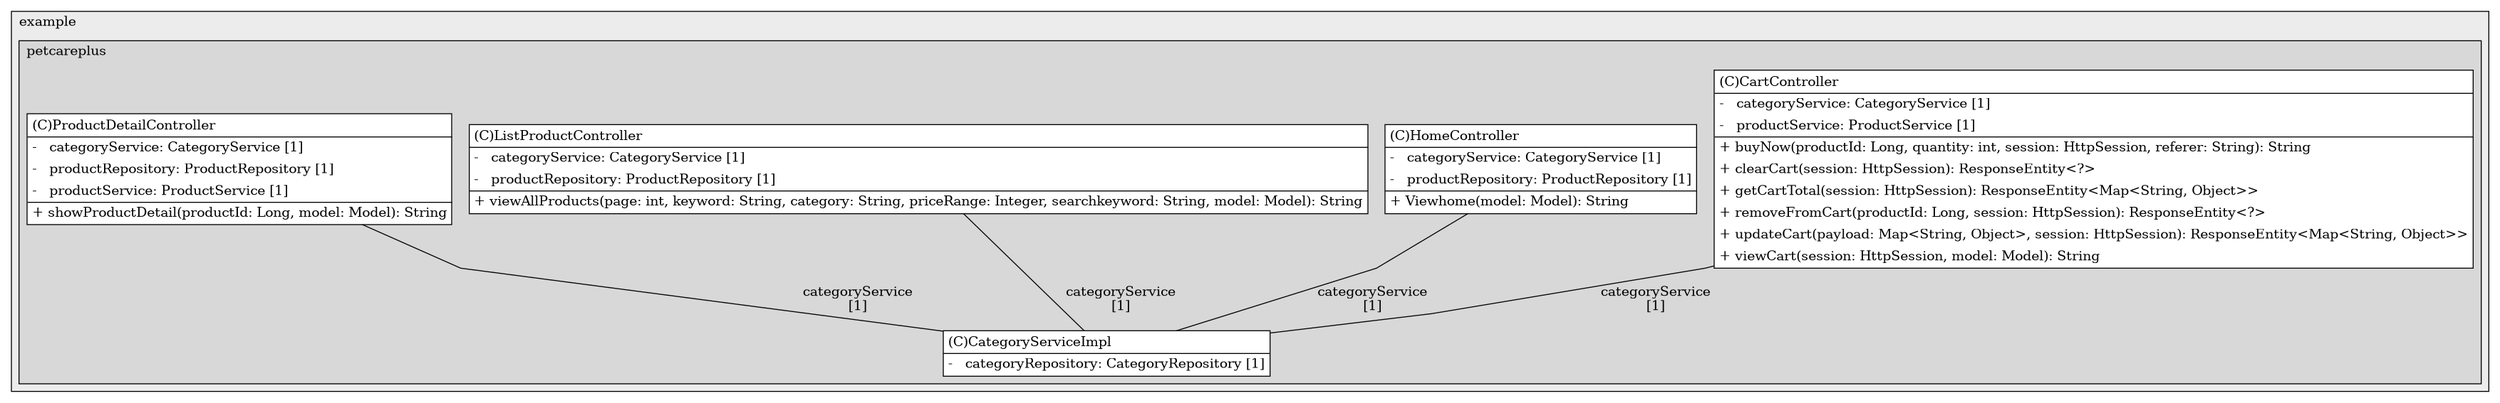 @startuml

/' diagram meta data start
config=StructureConfiguration;
{
  "projectClassification": {
    "searchMode": "OpenProject", // OpenProject, AllProjects
    "includedProjects": "",
    "pathEndKeywords": "*.impl",
    "isClientPath": "",
    "isClientName": "",
    "isTestPath": "",
    "isTestName": "",
    "isMappingPath": "",
    "isMappingName": "",
    "isDataAccessPath": "",
    "isDataAccessName": "",
    "isDataStructurePath": "",
    "isDataStructureName": "",
    "isInterfaceStructuresPath": "",
    "isInterfaceStructuresName": "",
    "isEntryPointPath": "",
    "isEntryPointName": "",
    "treatFinalFieldsAsMandatory": false
  },
  "graphRestriction": {
    "classPackageExcludeFilter": "",
    "classPackageIncludeFilter": "",
    "classNameExcludeFilter": "",
    "classNameIncludeFilter": "",
    "methodNameExcludeFilter": "",
    "methodNameIncludeFilter": "",
    "removeByInheritance": "", // inheritance/annotation based filtering is done in a second step
    "removeByAnnotation": "",
    "removeByClassPackage": "", // cleanup the graph after inheritance/annotation based filtering is done
    "removeByClassName": "",
    "cutMappings": false,
    "cutEnum": true,
    "cutTests": true,
    "cutClient": true,
    "cutDataAccess": true,
    "cutInterfaceStructures": true,
    "cutDataStructures": true,
    "cutGetterAndSetter": true,
    "cutConstructors": true
  },
  "graphTraversal": {
    "forwardDepth": 3,
    "backwardDepth": 3,
    "classPackageExcludeFilter": "",
    "classPackageIncludeFilter": "",
    "classNameExcludeFilter": "",
    "classNameIncludeFilter": "",
    "methodNameExcludeFilter": "",
    "methodNameIncludeFilter": "",
    "hideMappings": false,
    "hideDataStructures": false,
    "hidePrivateMethods": true,
    "hideInterfaceCalls": true, // indirection: implementation -> interface (is hidden) -> implementation
    "onlyShowApplicationEntryPoints": false, // root node is included
    "useMethodCallsForStructureDiagram": "ForwardOnly" // ForwardOnly, BothDirections, No
  },
  "details": {
    "aggregation": "GroupByClass", // ByClass, GroupByClass, None
    "showClassGenericTypes": true,
    "showMethods": true,
    "showMethodParameterNames": true,
    "showMethodParameterTypes": true,
    "showMethodReturnType": true,
    "showPackageLevels": 2,
    "showDetailedClassStructure": true
  },
  "rootClass": "org.example.petcareplus.service.impl.CategoryServiceImpl",
  "extensionCallbackMethod": "" // qualified.class.name#methodName - signature: public static String method(String)
}
diagram meta data end '/



digraph g {
    rankdir="TB"
    splines=polyline
    

'nodes 
subgraph cluster_1322970774 { 
   	label=example
	labeljust=l
	fillcolor="#ececec"
	style=filled
   
   subgraph cluster_1394134074 { 
   	label=petcareplus
	labeljust=l
	fillcolor="#d8d8d8"
	style=filled
   
   CartController1664927502[
	label=<<TABLE BORDER="1" CELLBORDER="0" CELLPADDING="4" CELLSPACING="0">
<TR><TD ALIGN="LEFT" >(C)CartController</TD></TR>
<HR/>
<TR><TD ALIGN="LEFT" >-   categoryService: CategoryService [1]</TD></TR>
<TR><TD ALIGN="LEFT" >-   productService: ProductService [1]</TD></TR>
<HR/>
<TR><TD ALIGN="LEFT" >+ buyNow(productId: Long, quantity: int, session: HttpSession, referer: String): String</TD></TR>
<TR><TD ALIGN="LEFT" >+ clearCart(session: HttpSession): ResponseEntity&lt;?&gt;</TD></TR>
<TR><TD ALIGN="LEFT" >+ getCartTotal(session: HttpSession): ResponseEntity&lt;Map&lt;String, Object&gt;&gt;</TD></TR>
<TR><TD ALIGN="LEFT" >+ removeFromCart(productId: Long, session: HttpSession): ResponseEntity&lt;?&gt;</TD></TR>
<TR><TD ALIGN="LEFT" >+ updateCart(payload: Map&lt;String, Object&gt;, session: HttpSession): ResponseEntity&lt;Map&lt;String, Object&gt;&gt;</TD></TR>
<TR><TD ALIGN="LEFT" >+ viewCart(session: HttpSession, model: Model): String</TD></TR>
</TABLE>>
	style=filled
	margin=0
	shape=plaintext
	fillcolor="#FFFFFF"
];

CategoryServiceImpl101577557[
	label=<<TABLE BORDER="1" CELLBORDER="0" CELLPADDING="4" CELLSPACING="0">
<TR><TD ALIGN="LEFT" >(C)CategoryServiceImpl</TD></TR>
<HR/>
<TR><TD ALIGN="LEFT" >-   categoryRepository: CategoryRepository [1]</TD></TR>
</TABLE>>
	style=filled
	margin=0
	shape=plaintext
	fillcolor="#FFFFFF"
];

HomeController1664927502[
	label=<<TABLE BORDER="1" CELLBORDER="0" CELLPADDING="4" CELLSPACING="0">
<TR><TD ALIGN="LEFT" >(C)HomeController</TD></TR>
<HR/>
<TR><TD ALIGN="LEFT" >-   categoryService: CategoryService [1]</TD></TR>
<TR><TD ALIGN="LEFT" >-   productRepository: ProductRepository [1]</TD></TR>
<HR/>
<TR><TD ALIGN="LEFT" >+ Viewhome(model: Model): String</TD></TR>
</TABLE>>
	style=filled
	margin=0
	shape=plaintext
	fillcolor="#FFFFFF"
];

ListProductController1664927502[
	label=<<TABLE BORDER="1" CELLBORDER="0" CELLPADDING="4" CELLSPACING="0">
<TR><TD ALIGN="LEFT" >(C)ListProductController</TD></TR>
<HR/>
<TR><TD ALIGN="LEFT" >-   categoryService: CategoryService [1]</TD></TR>
<TR><TD ALIGN="LEFT" >-   productRepository: ProductRepository [1]</TD></TR>
<HR/>
<TR><TD ALIGN="LEFT" >+ viewAllProducts(page: int, keyword: String, category: String, priceRange: Integer, searchkeyword: String, model: Model): String</TD></TR>
</TABLE>>
	style=filled
	margin=0
	shape=plaintext
	fillcolor="#FFFFFF"
];

ProductDetailController1664927502[
	label=<<TABLE BORDER="1" CELLBORDER="0" CELLPADDING="4" CELLSPACING="0">
<TR><TD ALIGN="LEFT" >(C)ProductDetailController</TD></TR>
<HR/>
<TR><TD ALIGN="LEFT" >-   categoryService: CategoryService [1]</TD></TR>
<TR><TD ALIGN="LEFT" >-   productRepository: ProductRepository [1]</TD></TR>
<TR><TD ALIGN="LEFT" >-   productService: ProductService [1]</TD></TR>
<HR/>
<TR><TD ALIGN="LEFT" >+ showProductDetail(productId: Long, model: Model): String</TD></TR>
</TABLE>>
	style=filled
	margin=0
	shape=plaintext
	fillcolor="#FFFFFF"
];
} 
} 

'edges    
CartController1664927502 -> CategoryServiceImpl101577557[label="categoryService
[1]", arrowhead=none];
HomeController1664927502 -> CategoryServiceImpl101577557[label="categoryService
[1]", arrowhead=none];
ListProductController1664927502 -> CategoryServiceImpl101577557[label="categoryService
[1]", arrowhead=none];
ProductDetailController1664927502 -> CategoryServiceImpl101577557[label="categoryService
[1]", arrowhead=none];
    
}
@enduml